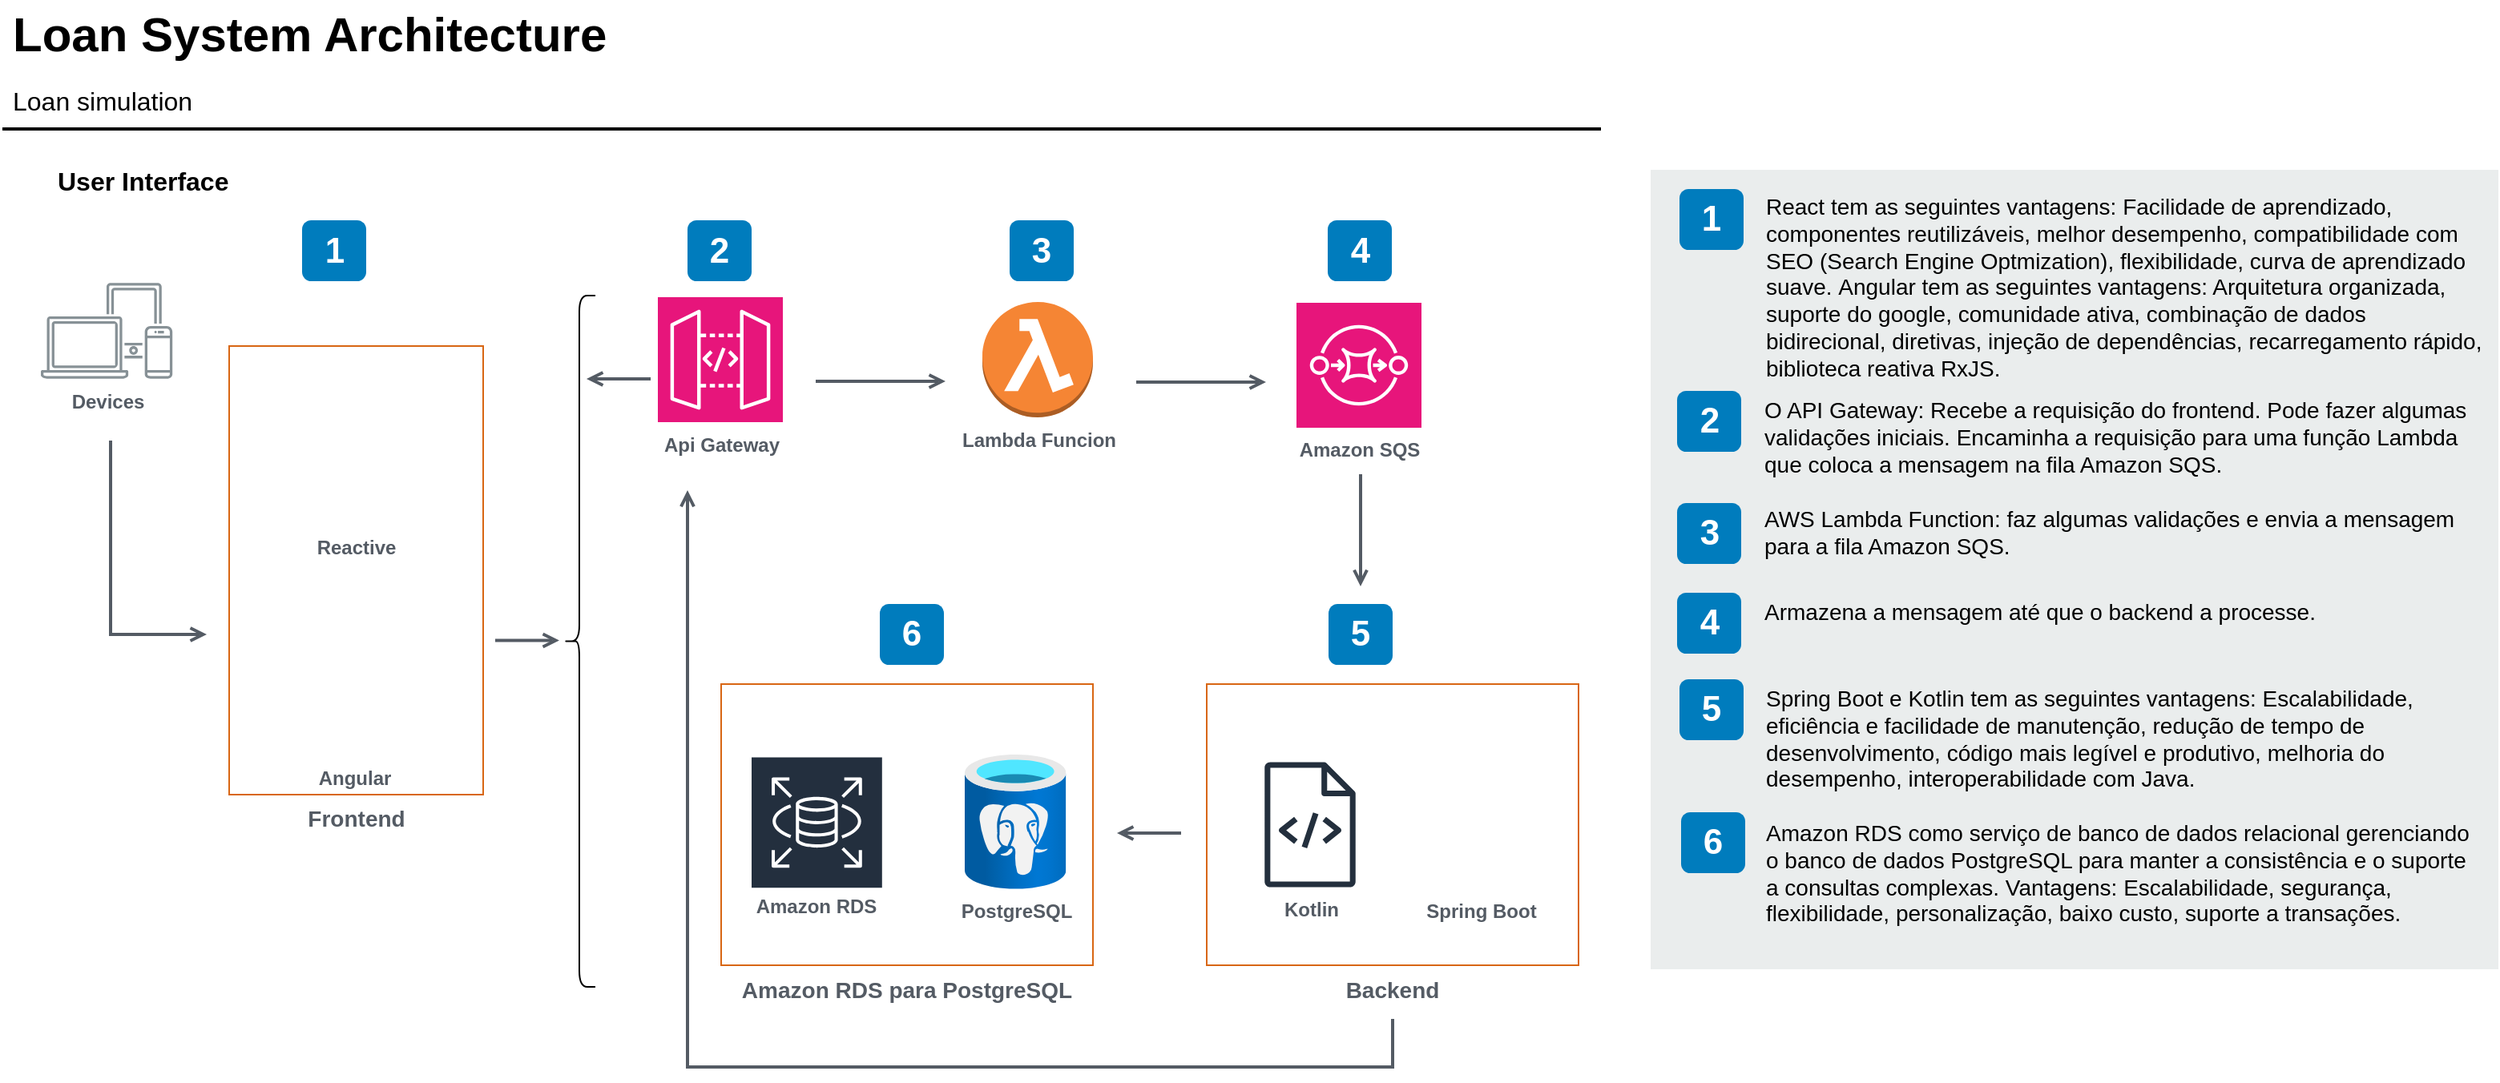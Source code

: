 <mxfile version="26.0.3">
  <diagram id="Ht1M8jgEwFfnCIfOTk4-" name="Page-1">
    <mxGraphModel dx="1674" dy="738" grid="1" gridSize="10" guides="1" tooltips="1" connect="1" arrows="1" fold="1" page="1" pageScale="1" pageWidth="1169" pageHeight="827" math="0" shadow="0">
      <root>
        <mxCell id="0" />
        <mxCell id="1" parent="0" />
        <mxCell id="-QjtrjUzRDEMRZ5MF8oH-14" value="Amazon RDS para PostgreSQL" style="whiteSpace=wrap;html=1;fillColor=none;fontSize=14;fontColor=#545B64;dashed=0;fontStyle=1;align=center;verticalAlign=top;strokeColor=#D86613;gradientColor=none;spacingLeft=0;labelPosition=center;verticalLabelPosition=bottom;container=1;pointerEvents=0;collapsible=0;recursiveResize=0;" parent="1" vertex="1">
          <mxGeometry x="501" y="491" width="232" height="175.5" as="geometry" />
        </mxCell>
        <mxCell id="o_Vfi3XjopaYs0c_jh8i-1" value="Amazon RDS" style="sketch=0;outlineConnect=0;fontColor=#545B64;gradientColor=none;strokeColor=#ffffff;fillColor=#232F3E;dashed=0;verticalLabelPosition=middle;verticalAlign=bottom;align=center;html=1;whiteSpace=wrap;fontSize=12;fontStyle=1;spacing=3;shape=mxgraph.aws4.productIcon;prIcon=mxgraph.aws4.rds;labelBackgroundColor=none;labelBorderColor=none;" vertex="1" parent="-QjtrjUzRDEMRZ5MF8oH-14">
          <mxGeometry x="18" y="44.75" width="83.4" height="104.25" as="geometry" />
        </mxCell>
        <mxCell id="o_Vfi3XjopaYs0c_jh8i-2" value="PostgreSQL" style="image;aspect=fixed;html=1;points=[];align=center;fontSize=12;image=img/lib/azure2/databases/Azure_Database_PostgreSQL_Server.svg;fontColor=#545B64;fontStyle=1" vertex="1" parent="-QjtrjUzRDEMRZ5MF8oH-14">
          <mxGeometry x="152" y="43.75" width="63.19" height="84.25" as="geometry" />
        </mxCell>
        <mxCell id="-QjtrjUzRDEMRZ5MF8oH-9" value="1" style="rounded=1;whiteSpace=wrap;html=1;fillColor=#007CBD;strokeColor=none;fontColor=#FFFFFF;fontStyle=1;fontSize=22;" parent="1" vertex="1">
          <mxGeometry x="239.5" y="201.5" width="40" height="38" as="geometry" />
        </mxCell>
        <mxCell id="-QjtrjUzRDEMRZ5MF8oH-27" value="2" style="rounded=1;whiteSpace=wrap;html=1;fillColor=#007CBD;strokeColor=none;fontColor=#FFFFFF;fontStyle=1;fontSize=22;" parent="1" vertex="1">
          <mxGeometry x="480" y="201.5" width="40" height="38" as="geometry" />
        </mxCell>
        <mxCell id="-QjtrjUzRDEMRZ5MF8oH-28" value="3" style="rounded=1;whiteSpace=wrap;html=1;fillColor=#007CBD;strokeColor=none;fontColor=#FFFFFF;fontStyle=1;fontSize=22;" parent="1" vertex="1">
          <mxGeometry x="681" y="201.5" width="40" height="38" as="geometry" />
        </mxCell>
        <mxCell id="-QjtrjUzRDEMRZ5MF8oH-29" value="4" style="rounded=1;whiteSpace=wrap;html=1;fillColor=#007CBD;strokeColor=none;fontColor=#FFFFFF;fontStyle=1;fontSize=22;" parent="1" vertex="1">
          <mxGeometry x="879.5" y="201.5" width="40" height="38" as="geometry" />
        </mxCell>
        <mxCell id="-QjtrjUzRDEMRZ5MF8oH-30" value="5" style="rounded=1;whiteSpace=wrap;html=1;fillColor=#007CBD;strokeColor=none;fontColor=#FFFFFF;fontStyle=1;fontSize=22;" parent="1" vertex="1">
          <mxGeometry x="880" y="441" width="40" height="38" as="geometry" />
        </mxCell>
        <mxCell id="-QjtrjUzRDEMRZ5MF8oH-31" value="6" style="rounded=1;whiteSpace=wrap;html=1;fillColor=#007CBD;strokeColor=none;fontColor=#FFFFFF;fontStyle=1;fontSize=22;" parent="1" vertex="1">
          <mxGeometry x="600" y="441" width="40" height="38" as="geometry" />
        </mxCell>
        <mxCell id="-QjtrjUzRDEMRZ5MF8oH-47" value="Loan System Architecture" style="text;html=1;resizable=0;points=[];autosize=1;align=left;verticalAlign=top;spacingTop=-4;fontSize=30;fontStyle=1" parent="1" vertex="1">
          <mxGeometry x="56.5" y="64.5" width="370" height="40" as="geometry" />
        </mxCell>
        <mxCell id="-QjtrjUzRDEMRZ5MF8oH-48" value="Loan simulation" style="text;html=1;resizable=0;points=[];autosize=1;align=left;verticalAlign=top;spacingTop=-4;fontSize=16;" parent="1" vertex="1">
          <mxGeometry x="56.5" y="114.5" width="140" height="30" as="geometry" />
        </mxCell>
        <mxCell id="-QjtrjUzRDEMRZ5MF8oH-49" value="User Interface" style="text;html=1;resizable=0;points=[];autosize=1;align=left;verticalAlign=top;spacingTop=-4;fontSize=16;fontStyle=1" parent="1" vertex="1">
          <mxGeometry x="84.5" y="164.5" width="120" height="30" as="geometry" />
        </mxCell>
        <mxCell id="SCVMTBWpLvtzJIhz15lM-1" value="" style="line;strokeWidth=2;html=1;fontSize=14;" parent="1" vertex="1">
          <mxGeometry x="52.5" y="139.5" width="997.5" height="10" as="geometry" />
        </mxCell>
        <mxCell id="SCVMTBWpLvtzJIhz15lM-5" value="" style="shape=curlyBracket;whiteSpace=wrap;html=1;rounded=1;fontSize=14;" parent="1" vertex="1">
          <mxGeometry x="402.5" y="248.5" width="20" height="431.5" as="geometry" />
        </mxCell>
        <mxCell id="SCVMTBWpLvtzJIhz15lM-25" value="" style="edgeStyle=orthogonalEdgeStyle;html=1;endArrow=open;elbow=vertical;startArrow=none;endFill=0;strokeColor=#545B64;rounded=0;fontSize=14;strokeWidth=2;" parent="1" edge="1">
          <mxGeometry x="-0.037" y="20" width="100" relative="1" as="geometry">
            <mxPoint x="560" y="302" as="sourcePoint" />
            <mxPoint x="641" y="302" as="targetPoint" />
            <mxPoint as="offset" />
          </mxGeometry>
        </mxCell>
        <mxCell id="SCVMTBWpLvtzJIhz15lM-26" value="" style="edgeStyle=orthogonalEdgeStyle;html=1;endArrow=open;elbow=vertical;startArrow=none;endFill=0;strokeColor=#545B64;rounded=0;fontSize=14;strokeWidth=2;" parent="1" edge="1">
          <mxGeometry x="-0.037" y="20" width="100" relative="1" as="geometry">
            <mxPoint x="788" y="584" as="sourcePoint" />
            <mxPoint x="748" y="584" as="targetPoint" />
            <mxPoint as="offset" />
          </mxGeometry>
        </mxCell>
        <mxCell id="SCVMTBWpLvtzJIhz15lM-27" value="" style="edgeStyle=orthogonalEdgeStyle;html=1;endArrow=open;elbow=vertical;startArrow=none;endFill=0;strokeColor=#545B64;rounded=0;fontSize=14;strokeWidth=2;" parent="1" edge="1">
          <mxGeometry x="-0.037" y="20" width="100" relative="1" as="geometry">
            <mxPoint x="920" y="700" as="sourcePoint" />
            <mxPoint x="480" y="370" as="targetPoint" />
            <mxPoint as="offset" />
            <Array as="points">
              <mxPoint x="920" y="730" />
              <mxPoint x="480" y="730" />
            </Array>
          </mxGeometry>
        </mxCell>
        <mxCell id="7OVz4w7n9kzEPWy-4BBC-3" value="" style="rounded=0;whiteSpace=wrap;html=1;fillColor=#EAEDED;fontSize=22;fontColor=#FFFFFF;strokeColor=none;labelBackgroundColor=none;" parent="1" vertex="1">
          <mxGeometry x="1081" y="170" width="529" height="499" as="geometry" />
        </mxCell>
        <mxCell id="7OVz4w7n9kzEPWy-4BBC-4" value="1" style="rounded=1;whiteSpace=wrap;html=1;fillColor=#007CBD;strokeColor=none;fontColor=#FFFFFF;fontStyle=1;fontSize=22;labelBackgroundColor=none;" parent="1" vertex="1">
          <mxGeometry x="1099" y="182" width="40" height="38" as="geometry" />
        </mxCell>
        <mxCell id="7OVz4w7n9kzEPWy-4BBC-5" value="2" style="rounded=1;whiteSpace=wrap;html=1;fillColor=#007CBD;strokeColor=none;fontColor=#FFFFFF;fontStyle=1;fontSize=22;labelBackgroundColor=none;" parent="1" vertex="1">
          <mxGeometry x="1097.5" y="308" width="40" height="38" as="geometry" />
        </mxCell>
        <mxCell id="7OVz4w7n9kzEPWy-4BBC-6" value="3" style="rounded=1;whiteSpace=wrap;html=1;fillColor=#007CBD;strokeColor=none;fontColor=#FFFFFF;fontStyle=1;fontSize=22;labelBackgroundColor=none;" parent="1" vertex="1">
          <mxGeometry x="1097.5" y="378" width="40" height="38" as="geometry" />
        </mxCell>
        <mxCell id="7OVz4w7n9kzEPWy-4BBC-7" value="4" style="rounded=1;whiteSpace=wrap;html=1;fillColor=#007CBD;strokeColor=none;fontColor=#FFFFFF;fontStyle=1;fontSize=22;labelBackgroundColor=none;" parent="1" vertex="1">
          <mxGeometry x="1097.5" y="434" width="40" height="38" as="geometry" />
        </mxCell>
        <mxCell id="7OVz4w7n9kzEPWy-4BBC-8" value="5" style="rounded=1;whiteSpace=wrap;html=1;fillColor=#007CBD;strokeColor=none;fontColor=#FFFFFF;fontStyle=1;fontSize=22;labelBackgroundColor=none;" parent="1" vertex="1">
          <mxGeometry x="1099" y="488" width="40" height="38" as="geometry" />
        </mxCell>
        <mxCell id="7OVz4w7n9kzEPWy-4BBC-9" value="6" style="rounded=1;whiteSpace=wrap;html=1;fillColor=#007CBD;strokeColor=none;fontColor=#FFFFFF;fontStyle=1;fontSize=22;labelBackgroundColor=none;" parent="1" vertex="1">
          <mxGeometry x="1100" y="571" width="40" height="38" as="geometry" />
        </mxCell>
        <mxCell id="7OVz4w7n9kzEPWy-4BBC-13" value="React tem as seguintes vantagens: Facilidade de aprendizado, componentes reutilizáveis, melhor desempenho, compatibilidade com SEO (Search Engine Optmization), flexibilidade, curva de aprendizado suave.&amp;nbsp;Angular tem as seguintes vantagens: Arquitetura organizada, suporte do google, comunidade ativa, combinação de dados bidirecional, diretivas, injeção de dependências, recarregamento rápido, biblioteca reativa RxJS." style="text;html=1;align=left;verticalAlign=top;spacingTop=-4;fontSize=14;labelBackgroundColor=none;whiteSpace=wrap;" parent="1" vertex="1">
          <mxGeometry x="1150.5" y="181.5" width="449" height="118" as="geometry" />
        </mxCell>
        <mxCell id="7OVz4w7n9kzEPWy-4BBC-14" value="O API Gateway: Recebe a requisição do frontend. Pode fazer algumas validações iniciais. Encaminha a requisição para uma função Lambda que coloca a mensagem na fila Amazon SQS." style="text;html=1;align=left;verticalAlign=top;spacingTop=-4;fontSize=14;labelBackgroundColor=none;whiteSpace=wrap;" parent="1" vertex="1">
          <mxGeometry x="1149.5" y="308.5" width="450" height="64.5" as="geometry" />
        </mxCell>
        <mxCell id="7OVz4w7n9kzEPWy-4BBC-15" value="AWS Lambda Function: faz algumas validações e envia a mensagem para a fila Amazon SQS." style="text;html=1;align=left;verticalAlign=top;spacingTop=-4;fontSize=14;labelBackgroundColor=none;whiteSpace=wrap;" parent="1" vertex="1">
          <mxGeometry x="1149.5" y="376.5" width="450" height="46.5" as="geometry" />
        </mxCell>
        <mxCell id="7OVz4w7n9kzEPWy-4BBC-16" value="Armazena a mensagem até que o backend a processe." style="text;html=1;align=left;verticalAlign=top;spacingTop=-4;fontSize=14;labelBackgroundColor=none;whiteSpace=wrap;" parent="1" vertex="1">
          <mxGeometry x="1149.5" y="434.5" width="450" height="40.5" as="geometry" />
        </mxCell>
        <mxCell id="7OVz4w7n9kzEPWy-4BBC-17" value="Spring Boot e Kotlin tem as seguintes vantagens: Escalabilidade, eficiência e facilidade de manutenção, redução de tempo de desenvolvimento, código mais legível e produtivo, melhoria do desempenho, interoperabilidade com Java." style="text;html=1;align=left;verticalAlign=top;spacingTop=-4;fontSize=14;labelBackgroundColor=none;whiteSpace=wrap;" parent="1" vertex="1">
          <mxGeometry x="1150.5" y="488.5" width="449" height="83.5" as="geometry" />
        </mxCell>
        <mxCell id="7OVz4w7n9kzEPWy-4BBC-18" value="Amazon RDS como serviço de banco de dados relacional gerenciando o banco de dados PostgreSQL para manter a consistência e o suporte a consultas complexas. Vantagens: Escalabilidade, segurança, flexibilidade, personalização, baixo custo, suporte a transações." style="text;html=1;align=left;verticalAlign=top;spacingTop=-4;fontSize=14;labelBackgroundColor=none;whiteSpace=wrap;" parent="1" vertex="1">
          <mxGeometry x="1150.5" y="572.5" width="450" height="77.5" as="geometry" />
        </mxCell>
        <mxCell id="o_Vfi3XjopaYs0c_jh8i-4" value="Api Gateway" style="sketch=0;points=[[0,0,0],[0.25,0,0],[0.5,0,0],[0.75,0,0],[1,0,0],[0,1,0],[0.25,1,0],[0.5,1,0],[0.75,1,0],[1,1,0],[0,0.25,0],[0,0.5,0],[0,0.75,0],[1,0.25,0],[1,0.5,0],[1,0.75,0]];outlineConnect=0;fontColor=#545B64;fillColor=#E7157B;strokeColor=#ffffff;dashed=0;verticalLabelPosition=bottom;verticalAlign=top;align=center;html=1;fontSize=12;fontStyle=1;aspect=fixed;shape=mxgraph.aws4.resourceIcon;resIcon=mxgraph.aws4.api_gateway;" vertex="1" parent="1">
          <mxGeometry x="461.5" y="249.5" width="78" height="78" as="geometry" />
        </mxCell>
        <mxCell id="o_Vfi3XjopaYs0c_jh8i-5" value="Lambda Funcion" style="outlineConnect=0;dashed=0;verticalLabelPosition=bottom;verticalAlign=top;align=center;html=1;shape=mxgraph.aws3.lambda_function;fillColor=#F58534;gradientColor=none;fontStyle=1;fontColor=#545B64;" vertex="1" parent="1">
          <mxGeometry x="664" y="252.5" width="69" height="72" as="geometry" />
        </mxCell>
        <mxCell id="o_Vfi3XjopaYs0c_jh8i-7" value="" style="edgeStyle=orthogonalEdgeStyle;endArrow=open;elbow=vertical;startArrow=none;endFill=0;strokeColor=#545B64;rounded=0;fontSize=14;strokeWidth=2;labelBorderColor=default;" edge="1" parent="1">
          <mxGeometry x="-0.037" y="20" width="100" relative="1" as="geometry">
            <mxPoint x="760" y="302.5" as="sourcePoint" />
            <mxPoint x="841" y="302.5" as="targetPoint" />
            <mxPoint as="offset" />
          </mxGeometry>
        </mxCell>
        <mxCell id="o_Vfi3XjopaYs0c_jh8i-8" value="Amazon SQS" style="sketch=0;points=[[0,0,0],[0.25,0,0],[0.5,0,0],[0.75,0,0],[1,0,0],[0,1,0],[0.25,1,0],[0.5,1,0],[0.75,1,0],[1,1,0],[0,0.25,0],[0,0.5,0],[0,0.75,0],[1,0.25,0],[1,0.5,0],[1,0.75,0]];outlineConnect=0;fontColor=#545B64;fillColor=#E7157B;strokeColor=#ffffff;dashed=0;verticalLabelPosition=bottom;verticalAlign=top;align=center;html=1;fontSize=12;fontStyle=1;aspect=fixed;shape=mxgraph.aws4.resourceIcon;resIcon=mxgraph.aws4.sqs;" vertex="1" parent="1">
          <mxGeometry x="860" y="253" width="78" height="78" as="geometry" />
        </mxCell>
        <mxCell id="o_Vfi3XjopaYs0c_jh8i-11" value="Backend" style="whiteSpace=wrap;html=1;fillColor=none;fontSize=14;fontColor=#545B64;dashed=0;fontStyle=1;align=center;verticalAlign=top;strokeColor=#D86613;gradientColor=none;spacingLeft=0;labelPosition=center;verticalLabelPosition=bottom;container=1;pointerEvents=0;collapsible=0;recursiveResize=0;labelBorderColor=none;" vertex="1" parent="1">
          <mxGeometry x="804" y="491" width="232" height="175.5" as="geometry" />
        </mxCell>
        <mxCell id="4EMCMfAsaKUmTlK5xbz--11" value="Kotlin" style="sketch=0;outlineConnect=0;fontColor=#545B64;gradientColor=none;fillColor=#232F3D;strokeColor=none;dashed=0;verticalLabelPosition=bottom;verticalAlign=top;align=center;html=1;fontSize=12;fontStyle=1;aspect=fixed;pointerEvents=1;shape=mxgraph.aws4.source_code;" parent="o_Vfi3XjopaYs0c_jh8i-11" vertex="1">
          <mxGeometry x="36" y="48.75" width="57" height="78" as="geometry" />
        </mxCell>
        <mxCell id="4EMCMfAsaKUmTlK5xbz--9" value="Spring Boot" style="shape=image;html=1;verticalAlign=top;verticalLabelPosition=bottom;labelBackgroundColor=#ffffff;imageAspect=0;aspect=fixed;image=https://cdn2.iconfinder.com/data/icons/boxicons-logos/24/bxl-spring-boot-128.png;fontColor=#545B64;fontStyle=1" parent="o_Vfi3XjopaYs0c_jh8i-11" vertex="1">
          <mxGeometry x="130.5" y="47.5" width="80.5" height="80.5" as="geometry" />
        </mxCell>
        <mxCell id="o_Vfi3XjopaYs0c_jh8i-15" value="" style="edgeStyle=orthogonalEdgeStyle;endArrow=open;elbow=vertical;startArrow=none;endFill=0;strokeColor=#545B64;rounded=0;fontSize=14;strokeWidth=2;labelBorderColor=default;" edge="1" parent="1">
          <mxGeometry x="-0.037" y="20" width="100" relative="1" as="geometry">
            <mxPoint x="900" y="360" as="sourcePoint" />
            <mxPoint x="900" y="430" as="targetPoint" />
            <mxPoint as="offset" />
          </mxGeometry>
        </mxCell>
        <mxCell id="o_Vfi3XjopaYs0c_jh8i-16" value="" style="edgeStyle=orthogonalEdgeStyle;html=1;endArrow=open;elbow=vertical;startArrow=none;endFill=0;strokeColor=#545B64;rounded=0;fontSize=14;strokeWidth=2;" edge="1" parent="1">
          <mxGeometry x="-0.037" y="20" width="100" relative="1" as="geometry">
            <mxPoint x="360" y="463.75" as="sourcePoint" />
            <mxPoint x="400" y="463.75" as="targetPoint" />
            <mxPoint as="offset" />
          </mxGeometry>
        </mxCell>
        <mxCell id="o_Vfi3XjopaYs0c_jh8i-17" value="Frontend" style="whiteSpace=wrap;html=1;fillColor=none;fontSize=14;fontColor=#545B64;dashed=0;fontStyle=1;align=center;verticalAlign=top;strokeColor=#D86613;gradientColor=none;spacingLeft=0;labelPosition=center;verticalLabelPosition=bottom;container=1;pointerEvents=0;collapsible=0;recursiveResize=0;" vertex="1" parent="1">
          <mxGeometry x="194" y="280" width="158.5" height="280" as="geometry" />
        </mxCell>
        <mxCell id="4EMCMfAsaKUmTlK5xbz--8" value="Angular" style="shape=image;html=1;verticalAlign=top;verticalLabelPosition=bottom;labelBackgroundColor=#ffffff;imageAspect=0;aspect=fixed;image=https://cdn0.iconfinder.com/data/icons/long-shadow-web-icons/512/angular-symbol-128.png;fontFamily=Helvetica;fontColor=#545B64;fontStyle=1" parent="o_Vfi3XjopaYs0c_jh8i-17" vertex="1">
          <mxGeometry x="26" y="152" width="103.5" height="103.5" as="geometry" />
        </mxCell>
        <mxCell id="4EMCMfAsaKUmTlK5xbz--7" value="Reactive" style="shape=image;html=1;verticalAlign=top;verticalLabelPosition=bottom;labelBackgroundColor=#ffffff;imageAspect=0;aspect=fixed;image=https://cdn1.iconfinder.com/data/icons/unicons-line-vol-5/24/react-128.png;fontFamily=Helvetica;fontColor=#545B64;fontStyle=1" parent="o_Vfi3XjopaYs0c_jh8i-17" vertex="1">
          <mxGeometry x="26" y="5" width="106.5" height="106.5" as="geometry" />
        </mxCell>
        <mxCell id="4EMCMfAsaKUmTlK5xbz--6" value="Devices" style="outlineConnect=0;gradientColor=none;fontColor=#545B64;strokeColor=none;fillColor=#879196;dashed=0;verticalLabelPosition=bottom;verticalAlign=top;align=center;html=1;fontSize=12;fontStyle=1;aspect=fixed;shape=mxgraph.aws4.illustration_devices;pointerEvents=1;fontFamily=Helvetica;" parent="1" vertex="1">
          <mxGeometry x="76.5" y="240.5" width="82.1" height="60" as="geometry" />
        </mxCell>
        <mxCell id="o_Vfi3XjopaYs0c_jh8i-23" value="" style="edgeStyle=orthogonalEdgeStyle;html=1;endArrow=open;elbow=vertical;startArrow=none;endFill=0;strokeColor=#545B64;rounded=0;fontSize=14;strokeWidth=2;" edge="1" parent="1">
          <mxGeometry x="-0.037" y="20" width="100" relative="1" as="geometry">
            <mxPoint x="120" y="339" as="sourcePoint" />
            <mxPoint x="180" y="460" as="targetPoint" />
            <mxPoint as="offset" />
            <Array as="points">
              <mxPoint x="120" y="339" />
              <mxPoint x="120" y="399" />
            </Array>
          </mxGeometry>
        </mxCell>
        <mxCell id="o_Vfi3XjopaYs0c_jh8i-27" value="" style="edgeStyle=orthogonalEdgeStyle;html=1;endArrow=open;elbow=vertical;startArrow=none;endFill=0;strokeColor=#545B64;rounded=0;fontSize=14;strokeWidth=2;" edge="1" parent="1">
          <mxGeometry x="-0.037" y="20" width="100" relative="1" as="geometry">
            <mxPoint x="457" y="300.5" as="sourcePoint" />
            <mxPoint x="417" y="300.5" as="targetPoint" />
            <mxPoint as="offset" />
          </mxGeometry>
        </mxCell>
      </root>
    </mxGraphModel>
  </diagram>
</mxfile>
